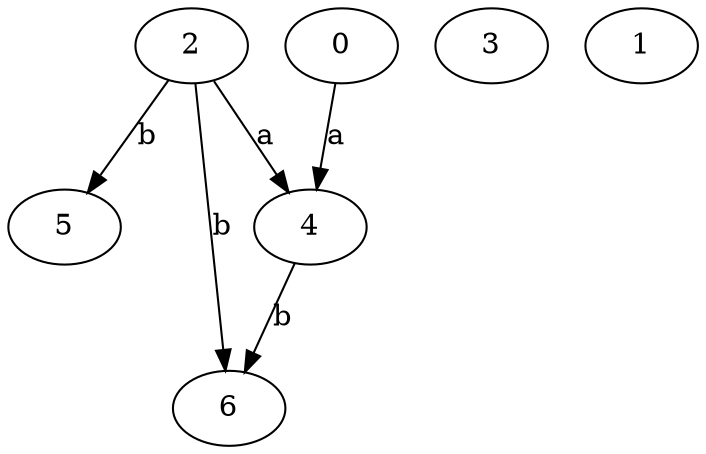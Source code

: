 strict digraph  {
2;
3;
4;
5;
0;
6;
1;
2 -> 4  [label=a];
2 -> 5  [label=b];
2 -> 6  [label=b];
4 -> 6  [label=b];
0 -> 4  [label=a];
}
